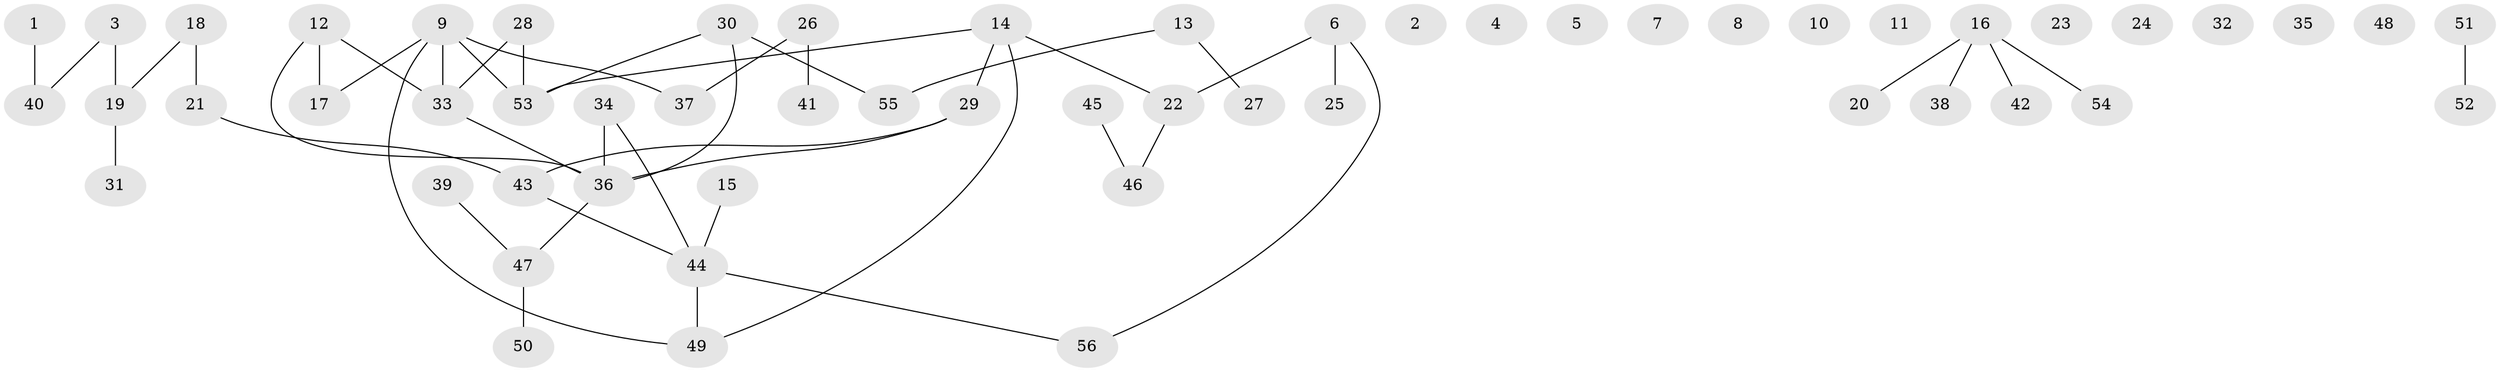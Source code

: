 // Generated by graph-tools (version 1.1) at 2025/49/03/09/25 03:49:11]
// undirected, 56 vertices, 50 edges
graph export_dot {
graph [start="1"]
  node [color=gray90,style=filled];
  1;
  2;
  3;
  4;
  5;
  6;
  7;
  8;
  9;
  10;
  11;
  12;
  13;
  14;
  15;
  16;
  17;
  18;
  19;
  20;
  21;
  22;
  23;
  24;
  25;
  26;
  27;
  28;
  29;
  30;
  31;
  32;
  33;
  34;
  35;
  36;
  37;
  38;
  39;
  40;
  41;
  42;
  43;
  44;
  45;
  46;
  47;
  48;
  49;
  50;
  51;
  52;
  53;
  54;
  55;
  56;
  1 -- 40;
  3 -- 19;
  3 -- 40;
  6 -- 22;
  6 -- 25;
  6 -- 56;
  9 -- 17;
  9 -- 33;
  9 -- 37;
  9 -- 49;
  9 -- 53;
  12 -- 17;
  12 -- 33;
  12 -- 36;
  13 -- 27;
  13 -- 55;
  14 -- 22;
  14 -- 29;
  14 -- 49;
  14 -- 53;
  15 -- 44;
  16 -- 20;
  16 -- 38;
  16 -- 42;
  16 -- 54;
  18 -- 19;
  18 -- 21;
  19 -- 31;
  21 -- 43;
  22 -- 46;
  26 -- 37;
  26 -- 41;
  28 -- 33;
  28 -- 53;
  29 -- 36;
  29 -- 43;
  30 -- 36;
  30 -- 53;
  30 -- 55;
  33 -- 36;
  34 -- 36;
  34 -- 44;
  36 -- 47;
  39 -- 47;
  43 -- 44;
  44 -- 49;
  44 -- 56;
  45 -- 46;
  47 -- 50;
  51 -- 52;
}
